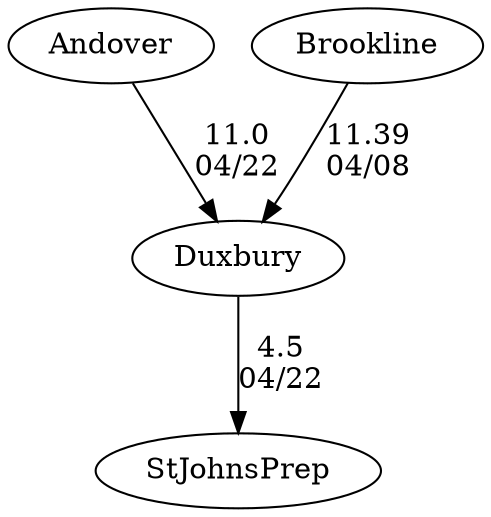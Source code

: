 digraph boys2eightsDuxbury {Duxbury [URL="boys2eightsDuxburyDuxbury.html"];StJohnsPrep [URL="boys2eightsDuxburyStJohnsPrep.html"];Andover [URL="boys2eightsDuxburyAndover.html"];Brookline [URL="boys2eightsDuxburyBrookline.html"];Andover -> Duxbury[label="11.0
04/22", weight="89", tooltip="NEIRA Boys & Girls Eights,Phillips Academy Andover vs. Duxbury, St. John's Prep (Boys), Deerfield (Girls)			
Distance: 1650m Conditions: Following current, 10-15mph headwind. Comments: Order of racing: G2, B3, G1, B2, B1, G3, B4, G4. Times should not be compared as crews were started with a floating start and conditions built throughout the afternoon.
In the B4 race, Andover and St. John's Prep combined rowers to make an entry.
Thank you to Duxbury, Deerfield, and St. John's Prep for making the drive. Great day of racing for all crews.
None", URL="http://www.row2k.com/results/resultspage.cfm?UID=6106BB7A2E3E18B19D2FB62C590A2D45&cat=5", random="random"]; 
Duxbury -> StJohnsPrep[label="4.5
04/22", weight="96", tooltip="NEIRA Boys & Girls Eights,Phillips Academy Andover vs. Duxbury, St. John's Prep (Boys), Deerfield (Girls)			
Distance: 1650m Conditions: Following current, 10-15mph headwind. Comments: Order of racing: G2, B3, G1, B2, B1, G3, B4, G4. Times should not be compared as crews were started with a floating start and conditions built throughout the afternoon.
In the B4 race, Andover and St. John's Prep combined rowers to make an entry.
Thank you to Duxbury, Deerfield, and St. John's Prep for making the drive. Great day of racing for all crews.
None", URL="http://www.row2k.com/results/resultspage.cfm?UID=6106BB7A2E3E18B19D2FB62C590A2D45&cat=5", random="random"]; 
Brookline -> Duxbury[label="11.39
04/08", weight="89", tooltip="NEIRA Boys & Girls Eights,Brookline vs. Duxbury			
Distance: 1250 Conditions: Slight cross tailwind for all races. Comments: Girls 1v: Duxbury caught crab in the last 300m. Girls 2v: Duxbury 2v had to stop to make course correction to avoid bridge abutment. Boys 3v event started 1 length over start line.
None", URL="http://www.row2k.com/results/resultspage.cfm?UID=725E4C4CC432BCB9A050FF17EC53126E&cat=5", random="random"]}